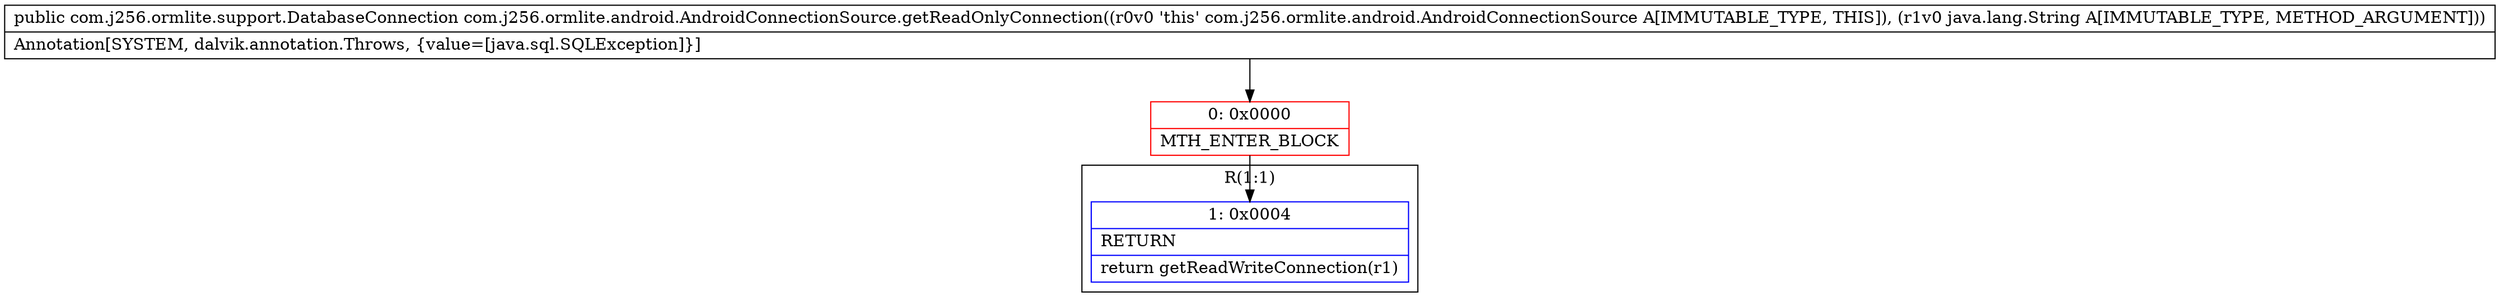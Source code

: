 digraph "CFG forcom.j256.ormlite.android.AndroidConnectionSource.getReadOnlyConnection(Ljava\/lang\/String;)Lcom\/j256\/ormlite\/support\/DatabaseConnection;" {
subgraph cluster_Region_792771244 {
label = "R(1:1)";
node [shape=record,color=blue];
Node_1 [shape=record,label="{1\:\ 0x0004|RETURN\l|return getReadWriteConnection(r1)\l}"];
}
Node_0 [shape=record,color=red,label="{0\:\ 0x0000|MTH_ENTER_BLOCK\l}"];
MethodNode[shape=record,label="{public com.j256.ormlite.support.DatabaseConnection com.j256.ormlite.android.AndroidConnectionSource.getReadOnlyConnection((r0v0 'this' com.j256.ormlite.android.AndroidConnectionSource A[IMMUTABLE_TYPE, THIS]), (r1v0 java.lang.String A[IMMUTABLE_TYPE, METHOD_ARGUMENT]))  | Annotation[SYSTEM, dalvik.annotation.Throws, \{value=[java.sql.SQLException]\}]\l}"];
MethodNode -> Node_0;
Node_0 -> Node_1;
}

